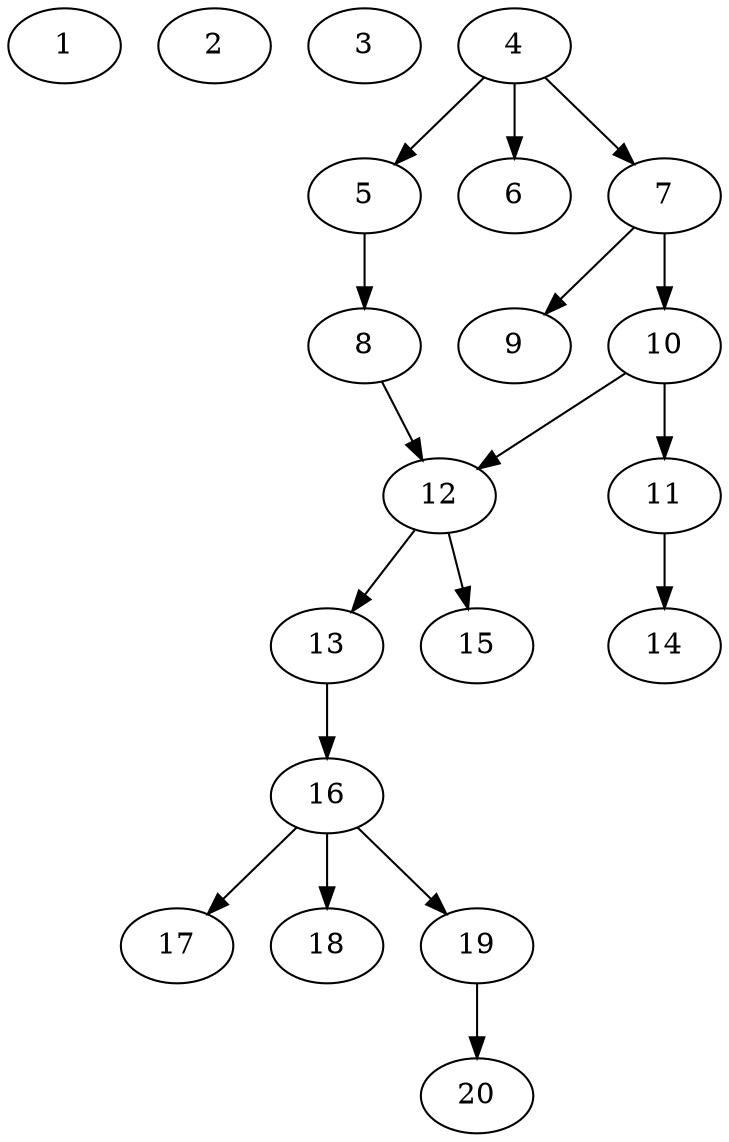 // DAG automatically generated by daggen at Sat Jul 27 15:34:46 2019
// ./daggen --dot -n 20 --ccr 0.5 --fat 0.4 --regular 0.5 --density 0.4 --mindata 5242880 --maxdata 52428800 
digraph G {
  1 [size="47888384", alpha="0.03", expect_size="23944192"] 
  2 [size="52148224", alpha="0.14", expect_size="26074112"] 
  3 [size="70254592", alpha="0.07", expect_size="35127296"] 
  4 [size="83558400", alpha="0.08", expect_size="41779200"] 
  4 -> 5 [size ="41779200"]
  4 -> 6 [size ="41779200"]
  4 -> 7 [size ="41779200"]
  5 [size="46708736", alpha="0.03", expect_size="23354368"] 
  5 -> 8 [size ="23354368"]
  6 [size="10969088", alpha="0.02", expect_size="5484544"] 
  7 [size="80977920", alpha="0.18", expect_size="40488960"] 
  7 -> 9 [size ="40488960"]
  7 -> 10 [size ="40488960"]
  8 [size="17170432", alpha="0.16", expect_size="8585216"] 
  8 -> 12 [size ="8585216"]
  9 [size="86831104", alpha="0.03", expect_size="43415552"] 
  10 [size="51320832", alpha="0.14", expect_size="25660416"] 
  10 -> 11 [size ="25660416"]
  10 -> 12 [size ="25660416"]
  11 [size="52168704", alpha="0.02", expect_size="26084352"] 
  11 -> 14 [size ="26084352"]
  12 [size="64133120", alpha="0.06", expect_size="32066560"] 
  12 -> 13 [size ="32066560"]
  12 -> 15 [size ="32066560"]
  13 [size="36478976", alpha="0.00", expect_size="18239488"] 
  13 -> 16 [size ="18239488"]
  14 [size="67741696", alpha="0.11", expect_size="33870848"] 
  15 [size="10526720", alpha="0.08", expect_size="5263360"] 
  16 [size="22763520", alpha="0.06", expect_size="11381760"] 
  16 -> 17 [size ="11381760"]
  16 -> 18 [size ="11381760"]
  16 -> 19 [size ="11381760"]
  17 [size="32786432", alpha="0.14", expect_size="16393216"] 
  18 [size="25405440", alpha="0.19", expect_size="12702720"] 
  19 [size="99121152", alpha="0.17", expect_size="49560576"] 
  19 -> 20 [size ="49560576"]
  20 [size="17383424", alpha="0.17", expect_size="8691712"] 
}
